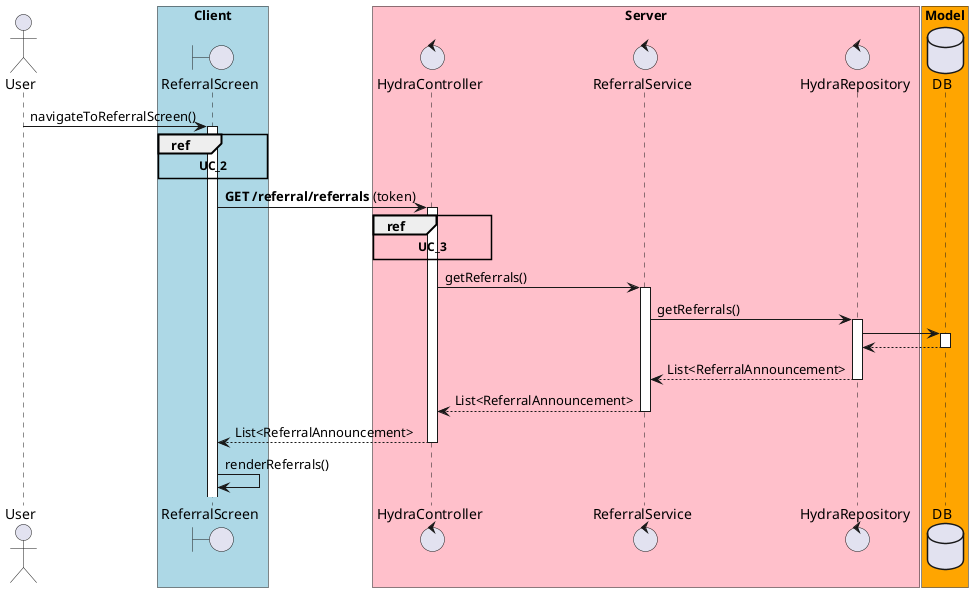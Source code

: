 @startuml
actor User
boundary ReferralScreen
control HydraController
control ReferralService
control HydraRepository

database DB

box "Client" #LightBlue
   participant ReferralScreen
end box

box "Server" #Pink
   control HydraController
    control ReferralService
    control HydraRepository
end box

box "Model" #Orange
   participant DB
end box

User -> ReferralScreen : navigateToReferralScreen()
activate ReferralScreen
ref over ReferralScreen : **UC_2**
ReferralScreen -> HydraController : **GET /referral/referrals** (token)
ref over HydraController : **UC_3**

activate HydraController
HydraController -> ReferralService : getReferrals()
activate ReferralService
ReferralService -> HydraRepository : getReferrals()
activate HydraRepository
HydraRepository -> DB
activate DB
DB --> HydraRepository 
deactivate DB
HydraRepository --> ReferralService : List<ReferralAnnouncement>
deactivate HydraRepository
ReferralService --> HydraController : List<ReferralAnnouncement>
deactivate ReferralService
HydraController --> ReferralScreen : List<ReferralAnnouncement>
deactivate HydraController
ReferralScreen -> ReferralScreen : renderReferrals()


@enduml